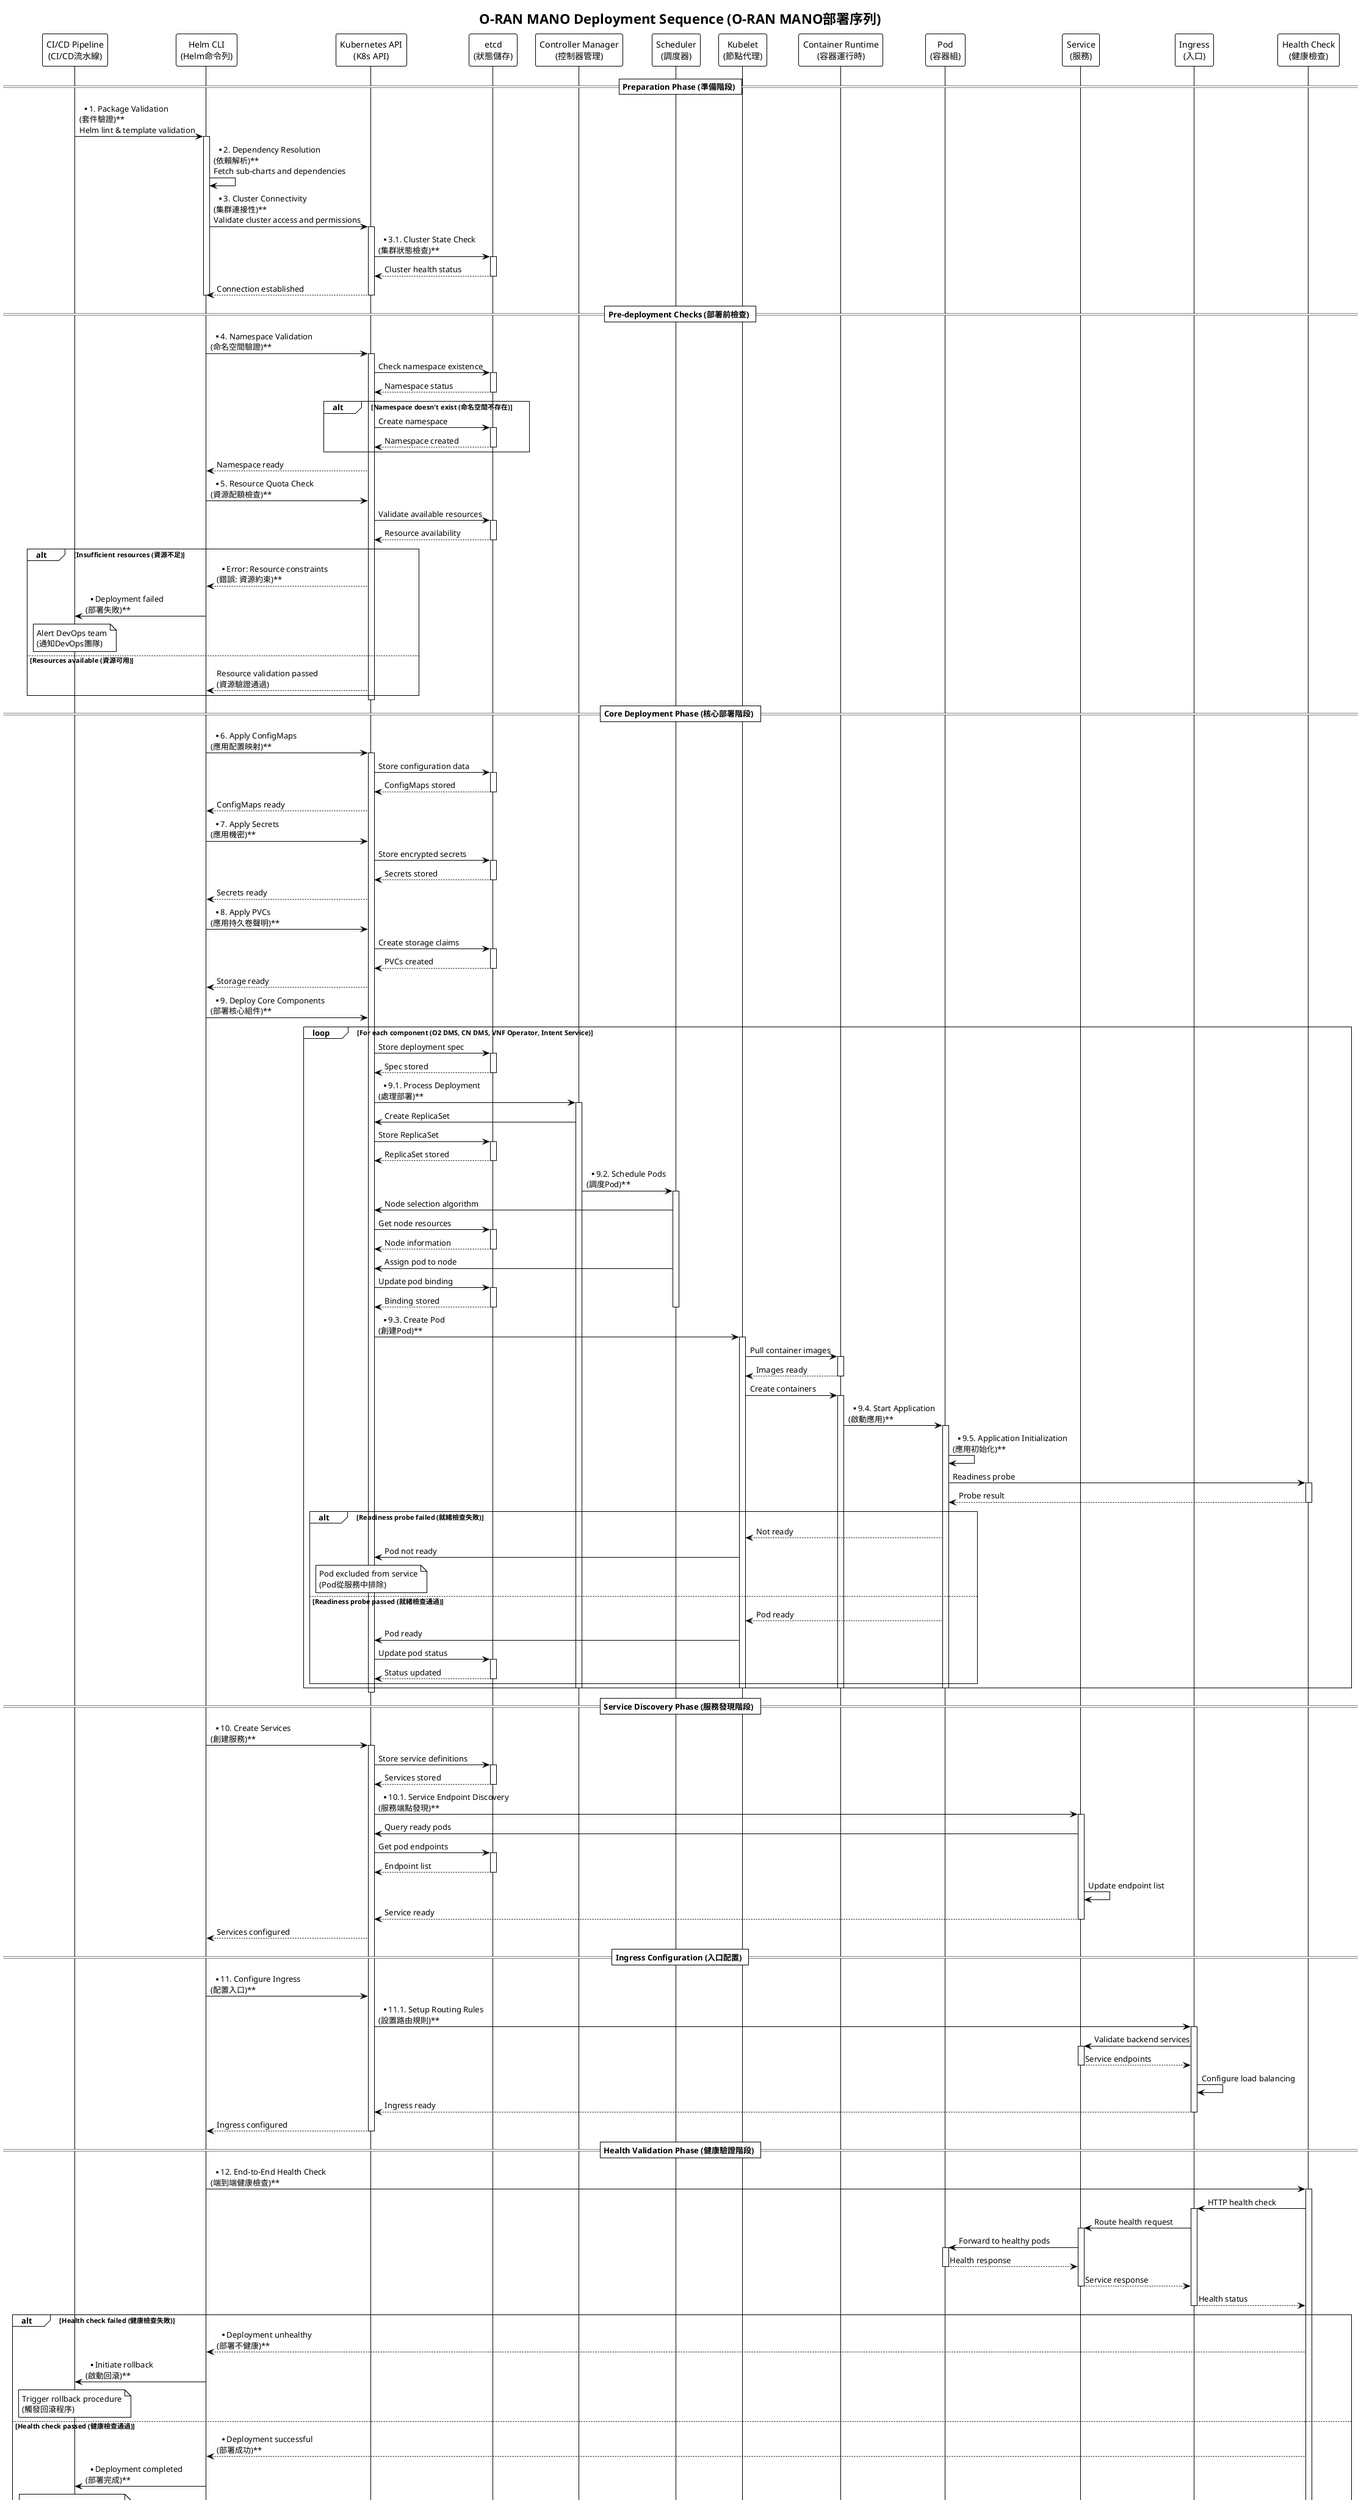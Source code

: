 @startuml Deployment-Sequence
!theme plain
title O-RAN MANO Deployment Sequence (O-RAN MANO部署序列)

' Participants
participant "CI/CD Pipeline\n(CI/CD流水線)" as cicd
participant "Helm CLI\n(Helm命令列)" as helm
participant "Kubernetes API\n(K8s API)" as k8s
participant "etcd\n(狀態儲存)" as etcd
participant "Controller Manager\n(控制器管理)" as controller
participant "Scheduler\n(調度器)" as scheduler
participant "Kubelet\n(節點代理)" as kubelet
participant "Container Runtime\n(容器運行時)" as runtime
participant "Pod\n(容器組)" as pod
participant "Service\n(服務)" as service
participant "Ingress\n(入口)" as ingress
participant "Health Check\n(健康檢查)" as health

== Preparation Phase (準備階段) ==

cicd -> helm : **1. Package Validation\n(套件驗證)**\nHelm lint & template validation
activate helm

helm -> helm : **2. Dependency Resolution\n(依賴解析)**\nFetch sub-charts and dependencies

helm -> k8s : **3. Cluster Connectivity\n(集群連接性)**\nValidate cluster access and permissions
activate k8s

k8s -> etcd : **3.1. Cluster State Check\n(集群狀態檢查)**
activate etcd
etcd --> k8s : Cluster health status
deactivate etcd

k8s --> helm : Connection established
deactivate k8s
deactivate helm

== Pre-deployment Checks (部署前檢查) ==

helm -> k8s : **4. Namespace Validation\n(命名空間驗證)**
activate k8s

k8s -> etcd : Check namespace existence
activate etcd
etcd --> k8s : Namespace status
deactivate etcd

alt Namespace doesn't exist (命名空間不存在)
    k8s -> etcd : Create namespace
    activate etcd
    etcd --> k8s : Namespace created
    deactivate etcd
end

k8s --> helm : Namespace ready

helm -> k8s : **5. Resource Quota Check\n(資源配額檢查)**
k8s -> etcd : Validate available resources
activate etcd
etcd --> k8s : Resource availability
deactivate etcd

alt Insufficient resources (資源不足)
    k8s --> helm : **Error: Resource constraints\n(錯誤: 資源約束)**
    helm -> cicd : **Deployment failed\n(部署失敗)**
    note over cicd : Alert DevOps team\n(通知DevOps團隊)
else Resources available (資源可用)
    k8s --> helm : Resource validation passed\n(資源驗證通過)
end

deactivate k8s

== Core Deployment Phase (核心部署階段) ==

helm -> k8s : **6. Apply ConfigMaps\n(應用配置映射)**
activate k8s

k8s -> etcd : Store configuration data
activate etcd
etcd --> k8s : ConfigMaps stored
deactivate etcd

k8s --> helm : ConfigMaps ready

helm -> k8s : **7. Apply Secrets\n(應用機密)**
k8s -> etcd : Store encrypted secrets
activate etcd
etcd --> k8s : Secrets stored
deactivate etcd

k8s --> helm : Secrets ready

helm -> k8s : **8. Apply PVCs\n(應用持久卷聲明)**
k8s -> etcd : Create storage claims
activate etcd
etcd --> k8s : PVCs created
deactivate etcd

k8s --> helm : Storage ready

helm -> k8s : **9. Deploy Core Components\n(部署核心組件)**

loop For each component (O2 DMS, CN DMS, VNF Operator, Intent Service)

    k8s -> etcd : Store deployment spec
    activate etcd
    etcd --> k8s : Spec stored
    deactivate etcd

    k8s -> controller : **9.1. Process Deployment\n(處理部署)**
    activate controller

    controller -> k8s : Create ReplicaSet
    k8s -> etcd : Store ReplicaSet
    activate etcd
    etcd --> k8s : ReplicaSet stored
    deactivate etcd

    controller -> scheduler : **9.2. Schedule Pods\n(調度Pod)**
    activate scheduler

    scheduler -> k8s : Node selection algorithm
    k8s -> etcd : Get node resources
    activate etcd
    etcd --> k8s : Node information
    deactivate etcd

    scheduler -> k8s : Assign pod to node
    k8s -> etcd : Update pod binding
    activate etcd
    etcd --> k8s : Binding stored
    deactivate etcd

    deactivate scheduler

    k8s -> kubelet : **9.3. Create Pod\n(創建Pod)**
    activate kubelet

    kubelet -> runtime : Pull container images
    activate runtime
    runtime --> kubelet : Images ready
    deactivate runtime

    kubelet -> runtime : Create containers
    activate runtime
    runtime -> pod : **9.4. Start Application\n(啟動應用)**
    activate pod

    pod -> pod : **9.5. Application Initialization\n(應用初始化)**
    pod -> health : Readiness probe
    activate health
    health --> pod : Probe result
    deactivate health

    alt Readiness probe failed (就緒檢查失敗)
        pod --> kubelet : Not ready
        kubelet -> k8s : Pod not ready
        note over k8s : Pod excluded from service\n(Pod從服務中排除)
    else Readiness probe passed (就緒檢查通過)
        pod --> kubelet : Pod ready
        kubelet -> k8s : Pod ready
        k8s -> etcd : Update pod status
        activate etcd
        etcd --> k8s : Status updated
        deactivate etcd
    end

    deactivate pod
    deactivate runtime
    deactivate kubelet
    deactivate controller

end

deactivate k8s

== Service Discovery Phase (服務發現階段) ==

helm -> k8s : **10. Create Services\n(創建服務)**
activate k8s

k8s -> etcd : Store service definitions
activate etcd
etcd --> k8s : Services stored
deactivate etcd

k8s -> service : **10.1. Service Endpoint Discovery\n(服務端點發現)**
activate service

service -> k8s : Query ready pods
k8s -> etcd : Get pod endpoints
activate etcd
etcd --> k8s : Endpoint list
deactivate etcd

service -> service : Update endpoint list
service --> k8s : Service ready
deactivate service

k8s --> helm : Services configured

== Ingress Configuration (入口配置) ==

helm -> k8s : **11. Configure Ingress\n(配置入口)**
k8s -> ingress : **11.1. Setup Routing Rules\n(設置路由規則)**
activate ingress

ingress -> service : Validate backend services
activate service
service --> ingress : Service endpoints
deactivate service

ingress -> ingress : Configure load balancing
ingress --> k8s : Ingress ready
deactivate ingress

k8s --> helm : Ingress configured
deactivate k8s

== Health Validation Phase (健康驗證階段) ==

helm -> health : **12. End-to-End Health Check\n(端到端健康檢查)**
activate health

health -> ingress : HTTP health check
activate ingress
ingress -> service : Route health request
activate service
service -> pod : Forward to healthy pods
activate pod
pod --> service : Health response
deactivate pod
service --> ingress : Service response
deactivate service
ingress --> health : Health status
deactivate ingress

alt Health check failed (健康檢查失敗)
    health --> helm : **Deployment unhealthy\n(部署不健康)**
    helm -> cicd : **Initiate rollback\n(啟動回滾)**
    note over cicd : Trigger rollback procedure\n(觸發回滾程序)
else Health check passed (健康檢查通過)
    health --> helm : **Deployment successful\n(部署成功)**
    helm -> cicd : **Deployment completed\n(部署完成)**
    note over cicd : Update deployment status\n(更新部署狀態)
end

deactivate health

== Post-deployment Tasks (部署後任務) ==

cicd -> helm : **13. Setup Monitoring\n(設置監控)**
activate helm

helm -> k8s : Deploy ServiceMonitors
activate k8s
k8s -> etcd : Store monitoring config
activate etcd
etcd --> k8s : Config stored
deactivate etcd
k8s --> helm : Monitoring enabled
deactivate k8s

helm -> cicd : **14. Register in Service Mesh\n(註冊到服務網格)**
cicd -> cicd : Update service registry

deactivate helm

note over cicd
  **Deployment Metrics\n(部署指標)**
  - Total time: ~5-10 minutes
  - Success rate: >95%
  - Rollback time: <2 minutes
  **部署指標**
  - 總時間: 約5-10分鐘
  - 成功率: >95%
  - 回滾時間: <2分鐘
end note

@enduml